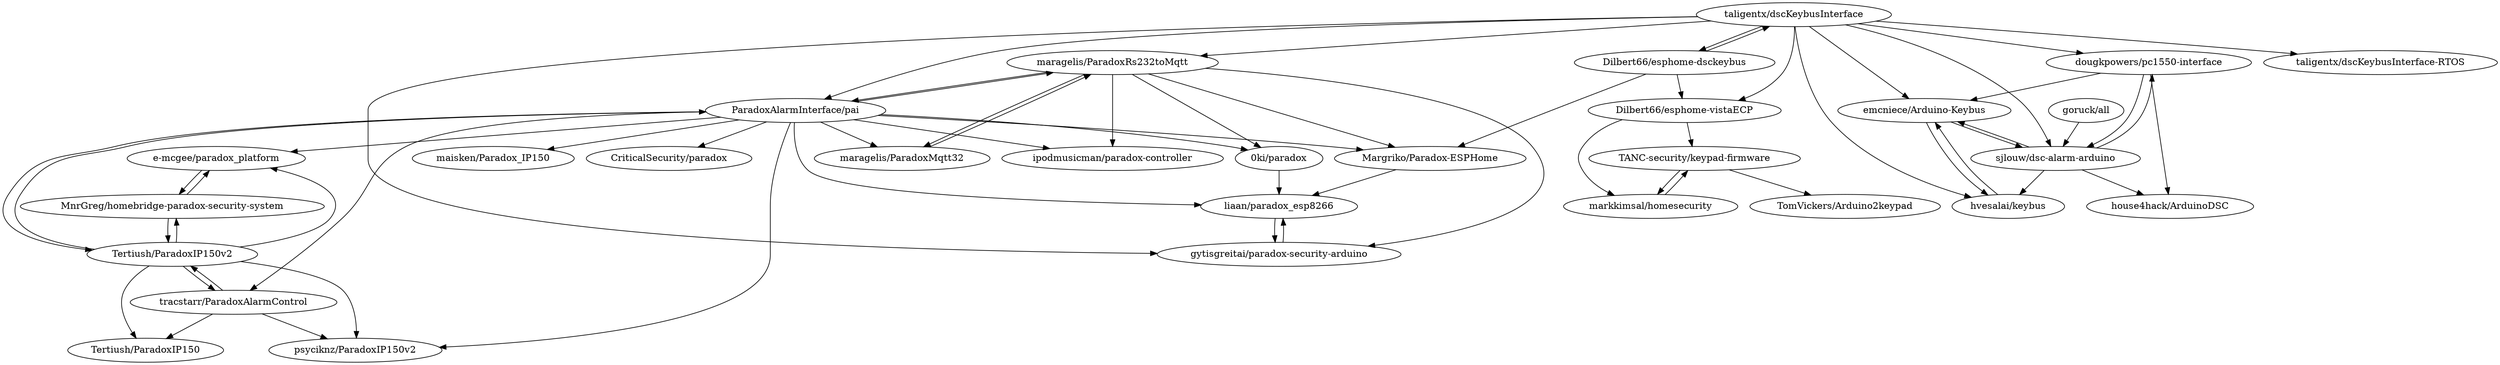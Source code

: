 digraph G {
"maragelis/ParadoxRs232toMqtt" -> "maragelis/ParadoxMqtt32"
"maragelis/ParadoxRs232toMqtt" -> "ipodmusicman/paradox-controller"
"maragelis/ParadoxRs232toMqtt" -> "ParadoxAlarmInterface/pai"
"maragelis/ParadoxRs232toMqtt" -> "gytisgreitai/paradox-security-arduino"
"maragelis/ParadoxRs232toMqtt" -> "0ki/paradox"
"maragelis/ParadoxRs232toMqtt" -> "Margriko/Paradox-ESPHome"
"ParadoxAlarmInterface/pai" -> "maragelis/ParadoxRs232toMqtt"
"ParadoxAlarmInterface/pai" -> "Tertiush/ParadoxIP150v2"
"ParadoxAlarmInterface/pai" -> "maisken/Paradox_IP150"
"ParadoxAlarmInterface/pai" -> "maragelis/ParadoxMqtt32"
"ParadoxAlarmInterface/pai" -> "Margriko/Paradox-ESPHome"
"ParadoxAlarmInterface/pai" -> "tracstarr/ParadoxAlarmControl"
"ParadoxAlarmInterface/pai" -> "liaan/paradox_esp8266"
"ParadoxAlarmInterface/pai" -> "psyciknz/ParadoxIP150v2"
"ParadoxAlarmInterface/pai" -> "CriticalSecurity/paradox"
"ParadoxAlarmInterface/pai" -> "ipodmusicman/paradox-controller"
"ParadoxAlarmInterface/pai" -> "0ki/paradox"
"ParadoxAlarmInterface/pai" -> "e-mcgee/paradox_platform"
"taligentx/dscKeybusInterface" -> "Dilbert66/esphome-dsckeybus"
"taligentx/dscKeybusInterface" -> "dougkpowers/pc1550-interface"
"taligentx/dscKeybusInterface" -> "taligentx/dscKeybusInterface-RTOS"
"taligentx/dscKeybusInterface" -> "maragelis/ParadoxRs232toMqtt"
"taligentx/dscKeybusInterface" -> "Dilbert66/esphome-vistaECP"
"taligentx/dscKeybusInterface" -> "hvesalai/keybus"
"taligentx/dscKeybusInterface" -> "emcniece/Arduino-Keybus"
"taligentx/dscKeybusInterface" -> "sjlouw/dsc-alarm-arduino"
"taligentx/dscKeybusInterface" -> "gytisgreitai/paradox-security-arduino"
"taligentx/dscKeybusInterface" -> "ParadoxAlarmInterface/pai"
"0ki/paradox" -> "liaan/paradox_esp8266"
"maragelis/ParadoxMqtt32" -> "maragelis/ParadoxRs232toMqtt"
"Dilbert66/esphome-vistaECP" -> "TANC-security/keypad-firmware"
"Dilbert66/esphome-vistaECP" -> "markkimsal/homesecurity"
"Dilbert66/esphome-dsckeybus" -> "taligentx/dscKeybusInterface"
"Dilbert66/esphome-dsckeybus" -> "Dilbert66/esphome-vistaECP"
"Dilbert66/esphome-dsckeybus" -> "Margriko/Paradox-ESPHome"
"Margriko/Paradox-ESPHome" -> "liaan/paradox_esp8266"
"emcniece/Arduino-Keybus" -> "sjlouw/dsc-alarm-arduino"
"emcniece/Arduino-Keybus" -> "hvesalai/keybus"
"tracstarr/ParadoxAlarmControl" -> "Tertiush/ParadoxIP150v2"
"tracstarr/ParadoxAlarmControl" -> "Tertiush/ParadoxIP150"
"tracstarr/ParadoxAlarmControl" -> "psyciknz/ParadoxIP150v2"
"goruck/all" -> "sjlouw/dsc-alarm-arduino"
"dougkpowers/pc1550-interface" -> "sjlouw/dsc-alarm-arduino"
"dougkpowers/pc1550-interface" -> "emcniece/Arduino-Keybus"
"dougkpowers/pc1550-interface" -> "house4hack/ArduinoDSC"
"markkimsal/homesecurity" -> "TANC-security/keypad-firmware"
"Tertiush/ParadoxIP150v2" -> "MnrGreg/homebridge-paradox-security-system"
"Tertiush/ParadoxIP150v2" -> "tracstarr/ParadoxAlarmControl"
"Tertiush/ParadoxIP150v2" -> "Tertiush/ParadoxIP150"
"Tertiush/ParadoxIP150v2" -> "psyciknz/ParadoxIP150v2"
"Tertiush/ParadoxIP150v2" -> "e-mcgee/paradox_platform"
"Tertiush/ParadoxIP150v2" -> "ParadoxAlarmInterface/pai"
"liaan/paradox_esp8266" -> "gytisgreitai/paradox-security-arduino"
"hvesalai/keybus" -> "emcniece/Arduino-Keybus"
"sjlouw/dsc-alarm-arduino" -> "emcniece/Arduino-Keybus"
"sjlouw/dsc-alarm-arduino" -> "dougkpowers/pc1550-interface"
"sjlouw/dsc-alarm-arduino" -> "house4hack/ArduinoDSC"
"sjlouw/dsc-alarm-arduino" -> "hvesalai/keybus"
"MnrGreg/homebridge-paradox-security-system" -> "e-mcgee/paradox_platform"
"MnrGreg/homebridge-paradox-security-system" -> "Tertiush/ParadoxIP150v2"
"gytisgreitai/paradox-security-arduino" -> "liaan/paradox_esp8266"
"TANC-security/keypad-firmware" -> "TomVickers/Arduino2keypad"
"TANC-security/keypad-firmware" -> "markkimsal/homesecurity"
"e-mcgee/paradox_platform" -> "MnrGreg/homebridge-paradox-security-system"
"maragelis/ParadoxRs232toMqtt" ["l"="2.539,46.384"]
"maragelis/ParadoxMqtt32" ["l"="2.536,46.402"]
"ipodmusicman/paradox-controller" ["l"="2.547,46.4"]
"ParadoxAlarmInterface/pai" ["l"="2.514,46.393"]
"gytisgreitai/paradox-security-arduino" ["l"="2.533,46.368"]
"0ki/paradox" ["l"="2.533,46.393"]
"Margriko/Paradox-ESPHome" ["l"="2.554,46.384"]
"Tertiush/ParadoxIP150v2" ["l"="2.483,46.398"]
"maisken/Paradox_IP150" ["l"="2.506,46.417"]
"tracstarr/ParadoxAlarmControl" ["l"="2.479,46.387"]
"liaan/paradox_esp8266" ["l"="2.526,46.379"]
"psyciknz/ParadoxIP150v2" ["l"="2.493,46.385"]
"CriticalSecurity/paradox" ["l"="2.526,46.415"]
"e-mcgee/paradox_platform" ["l"="2.492,46.408"]
"taligentx/dscKeybusInterface" ["l"="2.554,46.357"]
"Dilbert66/esphome-dsckeybus" ["l"="2.583,46.369"]
"dougkpowers/pc1550-interface" ["l"="2.563,46.329"]
"taligentx/dscKeybusInterface-RTOS" ["l"="2.563,46.372"]
"Dilbert66/esphome-vistaECP" ["l"="2.605,46.355"]
"hvesalai/keybus" ["l"="2.533,46.342"]
"emcniece/Arduino-Keybus" ["l"="2.549,46.339"]
"sjlouw/dsc-alarm-arduino" ["l"="2.543,46.329"]
"TANC-security/keypad-firmware" ["l"="2.635,46.347"]
"markkimsal/homesecurity" ["l"="2.634,46.359"]
"Tertiush/ParadoxIP150" ["l"="2.459,46.393"]
"goruck/all" ["l"="2.527,46.31"]
"house4hack/ArduinoDSC" ["l"="2.554,46.316"]
"MnrGreg/homebridge-paradox-security-system" ["l"="2.473,46.41"]
"TomVickers/Arduino2keypad" ["l"="2.656,46.34"]
}
